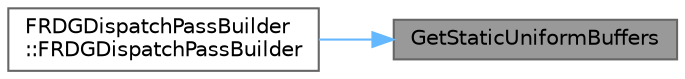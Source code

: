digraph "GetStaticUniformBuffers"
{
 // INTERACTIVE_SVG=YES
 // LATEX_PDF_SIZE
  bgcolor="transparent";
  edge [fontname=Helvetica,fontsize=10,labelfontname=Helvetica,labelfontsize=10];
  node [fontname=Helvetica,fontsize=10,shape=box,height=0.2,width=0.4];
  rankdir="RL";
  Node1 [id="Node000001",label="GetStaticUniformBuffers",height=0.2,width=0.4,color="gray40", fillcolor="grey60", style="filled", fontcolor="black",tooltip="Helper function to get RHI global uniform buffers out of a pass parameters struct."];
  Node1 -> Node2 [id="edge1_Node000001_Node000002",dir="back",color="steelblue1",style="solid",tooltip=" "];
  Node2 [id="Node000002",label="FRDGDispatchPassBuilder\l::FRDGDispatchPassBuilder",height=0.2,width=0.4,color="grey40", fillcolor="white", style="filled",URL="$d7/dea/classFRDGDispatchPassBuilder.html#ac96d3bd0806a023401b3ff60d17054b0",tooltip=" "];
}
